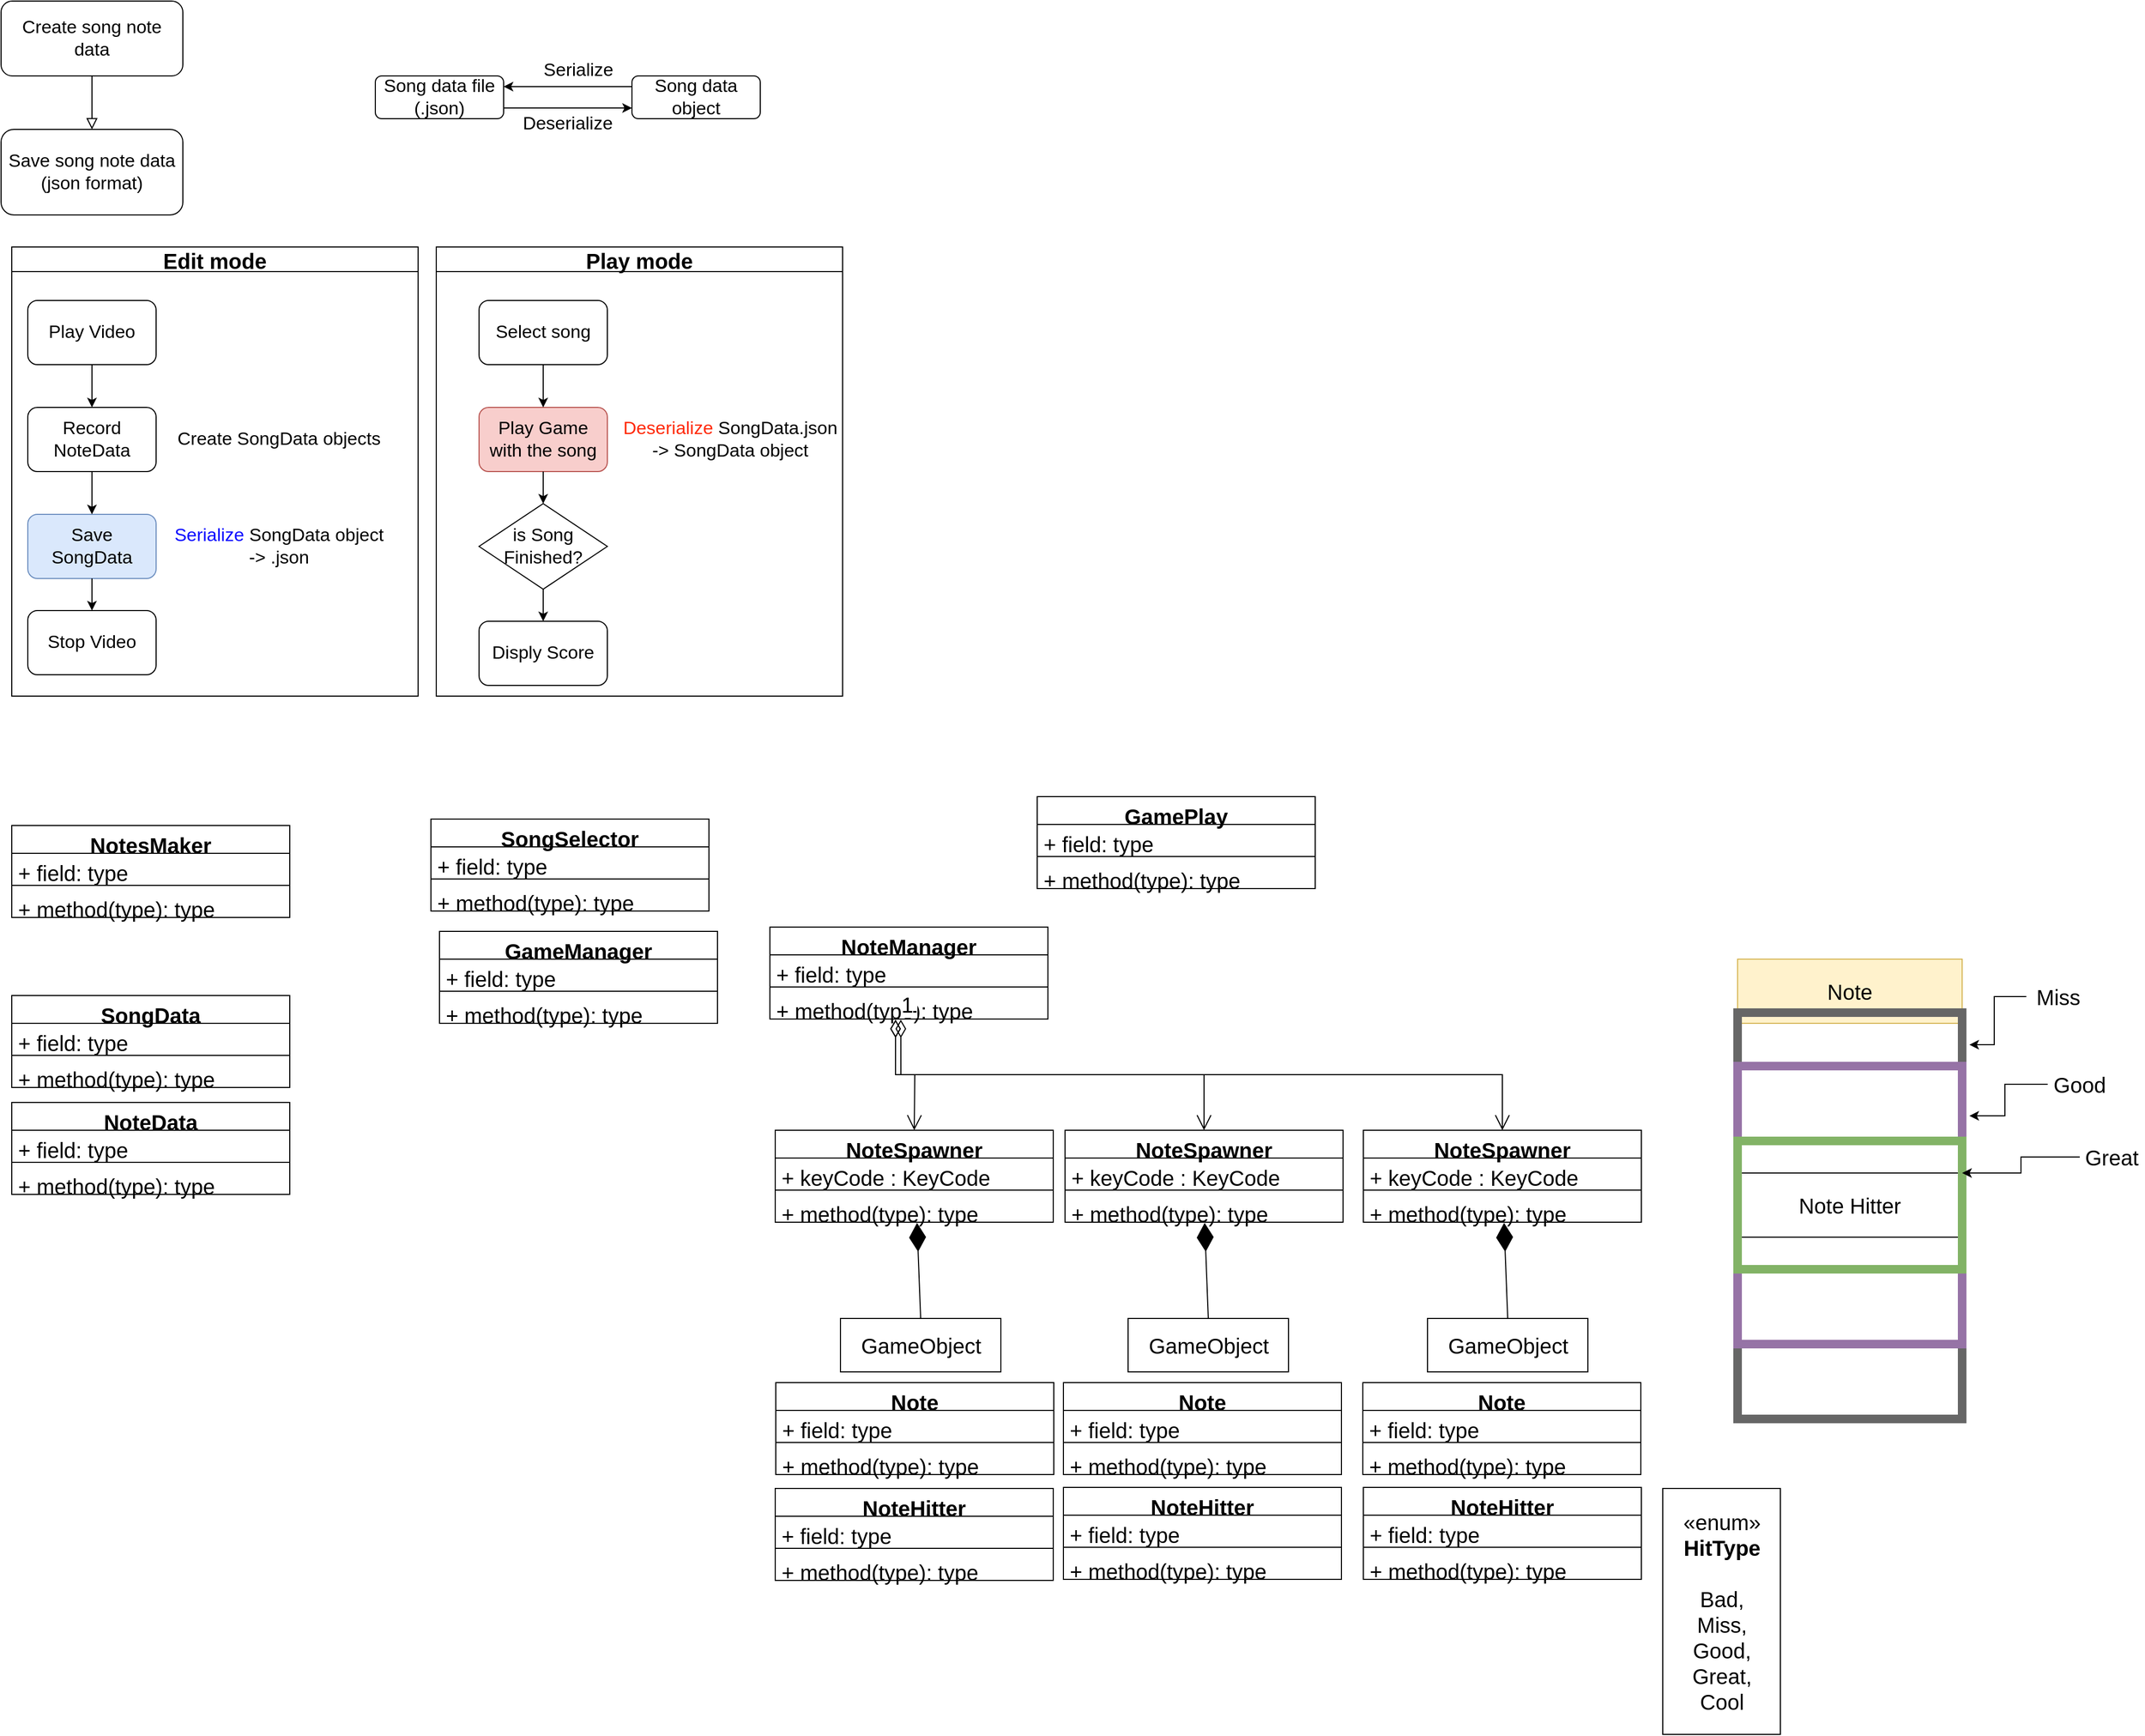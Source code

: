 <mxfile version="16.6.6" type="device"><diagram id="C5RBs43oDa-KdzZeNtuy" name="Page-1"><mxGraphModel dx="2044" dy="936" grid="0" gridSize="10" guides="1" tooltips="1" connect="1" arrows="1" fold="1" page="1" pageScale="1" pageWidth="827" pageHeight="1169" math="0" shadow="0"><root><mxCell id="WIyWlLk6GJQsqaUBKTNV-0"/><mxCell id="WIyWlLk6GJQsqaUBKTNV-1" parent="WIyWlLk6GJQsqaUBKTNV-0"/><mxCell id="WIyWlLk6GJQsqaUBKTNV-2" value="" style="rounded=0;html=1;jettySize=auto;orthogonalLoop=1;fontSize=17;endArrow=block;endFill=0;endSize=8;strokeWidth=1;shadow=0;labelBackgroundColor=none;edgeStyle=orthogonalEdgeStyle;" parent="WIyWlLk6GJQsqaUBKTNV-1" source="WIyWlLk6GJQsqaUBKTNV-3" target="XK4XOwMkCkmsvFbInAtw-0" edge="1"><mxGeometry relative="1" as="geometry"><mxPoint x="220" y="170" as="targetPoint"/></mxGeometry></mxCell><mxCell id="WIyWlLk6GJQsqaUBKTNV-3" value="Create song note data" style="rounded=1;whiteSpace=wrap;html=1;fontSize=17;glass=0;strokeWidth=1;shadow=0;" parent="WIyWlLk6GJQsqaUBKTNV-1" vertex="1"><mxGeometry x="30" y="10" width="170" height="70" as="geometry"/></mxCell><mxCell id="XK4XOwMkCkmsvFbInAtw-0" value="Save song note data&lt;br style=&quot;font-size: 17px;&quot;&gt;(json format)" style="rounded=1;whiteSpace=wrap;html=1;fontSize=17;glass=0;strokeWidth=1;shadow=0;" parent="WIyWlLk6GJQsqaUBKTNV-1" vertex="1"><mxGeometry x="30" y="130" width="170" height="80" as="geometry"/></mxCell><mxCell id="XK4XOwMkCkmsvFbInAtw-3" value="Song data file (.json)" style="rounded=1;whiteSpace=wrap;html=1;fontSize=17;glass=0;strokeWidth=1;shadow=0;" parent="WIyWlLk6GJQsqaUBKTNV-1" vertex="1"><mxGeometry x="380" y="80" width="120" height="40" as="geometry"/></mxCell><mxCell id="XK4XOwMkCkmsvFbInAtw-4" value="Song data object" style="rounded=1;whiteSpace=wrap;html=1;fontSize=17;glass=0;strokeWidth=1;shadow=0;" parent="WIyWlLk6GJQsqaUBKTNV-1" vertex="1"><mxGeometry x="620" y="80" width="120" height="40" as="geometry"/></mxCell><mxCell id="XK4XOwMkCkmsvFbInAtw-6" value="" style="endArrow=classic;html=1;rounded=0;entryX=1;entryY=0.25;entryDx=0;entryDy=0;exitX=0;exitY=0.25;exitDx=0;exitDy=0;fontSize=17;" parent="WIyWlLk6GJQsqaUBKTNV-1" source="XK4XOwMkCkmsvFbInAtw-4" target="XK4XOwMkCkmsvFbInAtw-3" edge="1"><mxGeometry width="50" height="50" relative="1" as="geometry"><mxPoint x="370" y="270" as="sourcePoint"/><mxPoint x="420" y="220" as="targetPoint"/></mxGeometry></mxCell><mxCell id="XK4XOwMkCkmsvFbInAtw-7" value="Serialize" style="text;html=1;strokeColor=none;fillColor=none;align=center;verticalAlign=middle;whiteSpace=wrap;rounded=0;fontSize=17;" parent="WIyWlLk6GJQsqaUBKTNV-1" vertex="1"><mxGeometry x="540" y="60" width="60" height="30" as="geometry"/></mxCell><mxCell id="XK4XOwMkCkmsvFbInAtw-8" value="" style="endArrow=classic;html=1;rounded=0;entryX=0;entryY=0.75;entryDx=0;entryDy=0;exitX=1;exitY=0.75;exitDx=0;exitDy=0;fontSize=17;" parent="WIyWlLk6GJQsqaUBKTNV-1" source="XK4XOwMkCkmsvFbInAtw-3" target="XK4XOwMkCkmsvFbInAtw-4" edge="1"><mxGeometry width="50" height="50" relative="1" as="geometry"><mxPoint x="630" y="100" as="sourcePoint"/><mxPoint x="510" y="100" as="targetPoint"/></mxGeometry></mxCell><mxCell id="XK4XOwMkCkmsvFbInAtw-9" value="Deserialize" style="text;html=1;strokeColor=none;fillColor=none;align=center;verticalAlign=middle;whiteSpace=wrap;rounded=0;fontSize=17;" parent="WIyWlLk6GJQsqaUBKTNV-1" vertex="1"><mxGeometry x="530" y="110" width="60" height="30" as="geometry"/></mxCell><mxCell id="XK4XOwMkCkmsvFbInAtw-10" value="Select song" style="rounded=1;whiteSpace=wrap;html=1;fontSize=17;" parent="WIyWlLk6GJQsqaUBKTNV-1" vertex="1"><mxGeometry x="477" y="290" width="120" height="60" as="geometry"/></mxCell><mxCell id="XK4XOwMkCkmsvFbInAtw-11" value="Play Game with the song" style="rounded=1;whiteSpace=wrap;html=1;fontSize=17;fillColor=#f8cecc;strokeColor=#b85450;" parent="WIyWlLk6GJQsqaUBKTNV-1" vertex="1"><mxGeometry x="477" y="390" width="120" height="60" as="geometry"/></mxCell><mxCell id="XK4XOwMkCkmsvFbInAtw-12" value="Disply Score" style="rounded=1;whiteSpace=wrap;html=1;fontSize=17;" parent="WIyWlLk6GJQsqaUBKTNV-1" vertex="1"><mxGeometry x="477" y="590" width="120" height="60" as="geometry"/></mxCell><mxCell id="XK4XOwMkCkmsvFbInAtw-13" value="is Song Finished?" style="rhombus;whiteSpace=wrap;html=1;fontSize=17;" parent="WIyWlLk6GJQsqaUBKTNV-1" vertex="1"><mxGeometry x="477" y="480" width="120" height="80" as="geometry"/></mxCell><mxCell id="XK4XOwMkCkmsvFbInAtw-14" value="" style="endArrow=classic;html=1;rounded=0;fontSize=17;exitX=0.5;exitY=1;exitDx=0;exitDy=0;" parent="WIyWlLk6GJQsqaUBKTNV-1" source="XK4XOwMkCkmsvFbInAtw-10" target="XK4XOwMkCkmsvFbInAtw-11" edge="1"><mxGeometry width="50" height="50" relative="1" as="geometry"><mxPoint x="797" y="450" as="sourcePoint"/><mxPoint x="847" y="400" as="targetPoint"/></mxGeometry></mxCell><mxCell id="XK4XOwMkCkmsvFbInAtw-15" value="" style="endArrow=classic;html=1;rounded=0;fontSize=17;exitX=0.5;exitY=1;exitDx=0;exitDy=0;entryX=0.5;entryY=0;entryDx=0;entryDy=0;" parent="WIyWlLk6GJQsqaUBKTNV-1" source="XK4XOwMkCkmsvFbInAtw-11" target="XK4XOwMkCkmsvFbInAtw-13" edge="1"><mxGeometry width="50" height="50" relative="1" as="geometry"><mxPoint x="647" y="400" as="sourcePoint"/><mxPoint x="647" y="440" as="targetPoint"/></mxGeometry></mxCell><mxCell id="XK4XOwMkCkmsvFbInAtw-18" value="" style="endArrow=classic;html=1;rounded=0;fontSize=17;exitX=0.5;exitY=1;exitDx=0;exitDy=0;entryX=0.5;entryY=0;entryDx=0;entryDy=0;" parent="WIyWlLk6GJQsqaUBKTNV-1" source="XK4XOwMkCkmsvFbInAtw-13" target="XK4XOwMkCkmsvFbInAtw-12" edge="1"><mxGeometry width="50" height="50" relative="1" as="geometry"><mxPoint x="547" y="460" as="sourcePoint"/><mxPoint x="547" y="490" as="targetPoint"/><Array as="points"/></mxGeometry></mxCell><mxCell id="XK4XOwMkCkmsvFbInAtw-28" value="&lt;font color=&quot;#ff2908&quot;&gt;Deserialize&lt;/font&gt; SongData.json&lt;br&gt;-&amp;gt; SongData object" style="text;html=1;strokeColor=none;fillColor=none;align=center;verticalAlign=middle;whiteSpace=wrap;rounded=0;fontSize=17;" parent="WIyWlLk6GJQsqaUBKTNV-1" vertex="1"><mxGeometry x="597" y="390" width="230" height="60" as="geometry"/></mxCell><mxCell id="XK4XOwMkCkmsvFbInAtw-31" value="Play mode" style="swimlane;fontSize=20;fontColor=#000000;" parent="WIyWlLk6GJQsqaUBKTNV-1" vertex="1"><mxGeometry x="437" y="240" width="380" height="420" as="geometry"/></mxCell><mxCell id="XK4XOwMkCkmsvFbInAtw-32" value="Edit mode" style="swimlane;fontSize=20;fontColor=#000000;" parent="WIyWlLk6GJQsqaUBKTNV-1" vertex="1"><mxGeometry x="40" y="240" width="380" height="420" as="geometry"/></mxCell><mxCell id="XK4XOwMkCkmsvFbInAtw-19" value="Play Video" style="rounded=1;whiteSpace=wrap;html=1;fontSize=17;" parent="XK4XOwMkCkmsvFbInAtw-32" vertex="1"><mxGeometry x="15" y="50" width="120" height="60" as="geometry"/></mxCell><mxCell id="XK4XOwMkCkmsvFbInAtw-20" value="Record&lt;br&gt;NoteData" style="rounded=1;whiteSpace=wrap;html=1;fontSize=17;" parent="XK4XOwMkCkmsvFbInAtw-32" vertex="1"><mxGeometry x="15" y="150" width="120" height="60" as="geometry"/></mxCell><mxCell id="XK4XOwMkCkmsvFbInAtw-21" value="Save&lt;br&gt;SongData" style="rounded=1;whiteSpace=wrap;html=1;fontSize=17;fillColor=#dae8fc;strokeColor=#6c8ebf;" parent="XK4XOwMkCkmsvFbInAtw-32" vertex="1"><mxGeometry x="15" y="250" width="120" height="60" as="geometry"/></mxCell><mxCell id="XK4XOwMkCkmsvFbInAtw-22" value="" style="endArrow=classic;html=1;rounded=0;fontSize=17;exitX=0.5;exitY=1;exitDx=0;exitDy=0;" parent="XK4XOwMkCkmsvFbInAtw-32" source="XK4XOwMkCkmsvFbInAtw-19" target="XK4XOwMkCkmsvFbInAtw-20" edge="1"><mxGeometry width="50" height="50" relative="1" as="geometry"><mxPoint x="-195" y="120" as="sourcePoint"/><mxPoint x="-195" y="160" as="targetPoint"/></mxGeometry></mxCell><mxCell id="XK4XOwMkCkmsvFbInAtw-23" value="" style="endArrow=classic;html=1;rounded=0;fontSize=17;exitX=0.5;exitY=1;exitDx=0;exitDy=0;" parent="XK4XOwMkCkmsvFbInAtw-32" source="XK4XOwMkCkmsvFbInAtw-20" target="XK4XOwMkCkmsvFbInAtw-21" edge="1"><mxGeometry width="50" height="50" relative="1" as="geometry"><mxPoint x="85" y="120" as="sourcePoint"/><mxPoint x="85" y="160" as="targetPoint"/></mxGeometry></mxCell><mxCell id="XK4XOwMkCkmsvFbInAtw-24" value="Create SongData objects" style="text;html=1;strokeColor=none;fillColor=none;align=center;verticalAlign=middle;whiteSpace=wrap;rounded=0;fontSize=17;" parent="XK4XOwMkCkmsvFbInAtw-32" vertex="1"><mxGeometry x="135" y="150" width="230" height="60" as="geometry"/></mxCell><mxCell id="XK4XOwMkCkmsvFbInAtw-25" value="&lt;font color=&quot;#0a0aff&quot;&gt;Serialize&lt;/font&gt; SongData object&lt;br&gt;-&amp;gt; .json" style="text;html=1;strokeColor=none;fillColor=none;align=center;verticalAlign=middle;whiteSpace=wrap;rounded=0;fontSize=17;" parent="XK4XOwMkCkmsvFbInAtw-32" vertex="1"><mxGeometry x="135" y="250" width="230" height="60" as="geometry"/></mxCell><mxCell id="XK4XOwMkCkmsvFbInAtw-26" value="Stop Video" style="rounded=1;whiteSpace=wrap;html=1;fontSize=17;" parent="XK4XOwMkCkmsvFbInAtw-32" vertex="1"><mxGeometry x="15" y="340" width="120" height="60" as="geometry"/></mxCell><mxCell id="XK4XOwMkCkmsvFbInAtw-27" value="" style="endArrow=classic;html=1;rounded=0;fontSize=17;exitX=0.5;exitY=1;exitDx=0;exitDy=0;" parent="XK4XOwMkCkmsvFbInAtw-32" source="XK4XOwMkCkmsvFbInAtw-21" target="XK4XOwMkCkmsvFbInAtw-26" edge="1"><mxGeometry width="50" height="50" relative="1" as="geometry"><mxPoint x="85" y="220" as="sourcePoint"/><mxPoint x="85" y="260" as="targetPoint"/></mxGeometry></mxCell><mxCell id="XK4XOwMkCkmsvFbInAtw-33" value="NotesMaker" style="swimlane;fontStyle=1;align=center;verticalAlign=top;childLayout=stackLayout;horizontal=1;startSize=26;horizontalStack=0;resizeParent=1;resizeParentMax=0;resizeLast=0;collapsible=1;marginBottom=0;fontSize=20;fontColor=#000000;" parent="WIyWlLk6GJQsqaUBKTNV-1" vertex="1"><mxGeometry x="40" y="781" width="260" height="86" as="geometry"/></mxCell><mxCell id="XK4XOwMkCkmsvFbInAtw-34" value="+ field: type" style="text;strokeColor=none;fillColor=none;align=left;verticalAlign=top;spacingLeft=4;spacingRight=4;overflow=hidden;rotatable=0;points=[[0,0.5],[1,0.5]];portConstraint=eastwest;fontSize=20;fontColor=#000000;" parent="XK4XOwMkCkmsvFbInAtw-33" vertex="1"><mxGeometry y="26" width="260" height="26" as="geometry"/></mxCell><mxCell id="XK4XOwMkCkmsvFbInAtw-35" value="" style="line;strokeWidth=1;fillColor=none;align=left;verticalAlign=middle;spacingTop=-1;spacingLeft=3;spacingRight=3;rotatable=0;labelPosition=right;points=[];portConstraint=eastwest;fontSize=20;fontColor=#000000;" parent="XK4XOwMkCkmsvFbInAtw-33" vertex="1"><mxGeometry y="52" width="260" height="8" as="geometry"/></mxCell><mxCell id="XK4XOwMkCkmsvFbInAtw-36" value="+ method(type): type" style="text;strokeColor=none;fillColor=none;align=left;verticalAlign=top;spacingLeft=4;spacingRight=4;overflow=hidden;rotatable=0;points=[[0,0.5],[1,0.5]];portConstraint=eastwest;fontSize=20;fontColor=#000000;" parent="XK4XOwMkCkmsvFbInAtw-33" vertex="1"><mxGeometry y="60" width="260" height="26" as="geometry"/></mxCell><mxCell id="XK4XOwMkCkmsvFbInAtw-37" value="SongData" style="swimlane;fontStyle=1;align=center;verticalAlign=top;childLayout=stackLayout;horizontal=1;startSize=26;horizontalStack=0;resizeParent=1;resizeParentMax=0;resizeLast=0;collapsible=1;marginBottom=0;fontSize=20;fontColor=#000000;" parent="WIyWlLk6GJQsqaUBKTNV-1" vertex="1"><mxGeometry x="40" y="940" width="260" height="86" as="geometry"/></mxCell><mxCell id="XK4XOwMkCkmsvFbInAtw-38" value="+ field: type" style="text;strokeColor=none;fillColor=none;align=left;verticalAlign=top;spacingLeft=4;spacingRight=4;overflow=hidden;rotatable=0;points=[[0,0.5],[1,0.5]];portConstraint=eastwest;fontSize=20;fontColor=#000000;" parent="XK4XOwMkCkmsvFbInAtw-37" vertex="1"><mxGeometry y="26" width="260" height="26" as="geometry"/></mxCell><mxCell id="XK4XOwMkCkmsvFbInAtw-39" value="" style="line;strokeWidth=1;fillColor=none;align=left;verticalAlign=middle;spacingTop=-1;spacingLeft=3;spacingRight=3;rotatable=0;labelPosition=right;points=[];portConstraint=eastwest;fontSize=20;fontColor=#000000;" parent="XK4XOwMkCkmsvFbInAtw-37" vertex="1"><mxGeometry y="52" width="260" height="8" as="geometry"/></mxCell><mxCell id="XK4XOwMkCkmsvFbInAtw-40" value="+ method(type): type" style="text;strokeColor=none;fillColor=none;align=left;verticalAlign=top;spacingLeft=4;spacingRight=4;overflow=hidden;rotatable=0;points=[[0,0.5],[1,0.5]];portConstraint=eastwest;fontSize=20;fontColor=#000000;" parent="XK4XOwMkCkmsvFbInAtw-37" vertex="1"><mxGeometry y="60" width="260" height="26" as="geometry"/></mxCell><mxCell id="XK4XOwMkCkmsvFbInAtw-41" value="NoteData" style="swimlane;fontStyle=1;align=center;verticalAlign=top;childLayout=stackLayout;horizontal=1;startSize=26;horizontalStack=0;resizeParent=1;resizeParentMax=0;resizeLast=0;collapsible=1;marginBottom=0;fontSize=20;fontColor=#000000;" parent="WIyWlLk6GJQsqaUBKTNV-1" vertex="1"><mxGeometry x="40" y="1040" width="260" height="86" as="geometry"/></mxCell><mxCell id="XK4XOwMkCkmsvFbInAtw-42" value="+ field: type" style="text;strokeColor=none;fillColor=none;align=left;verticalAlign=top;spacingLeft=4;spacingRight=4;overflow=hidden;rotatable=0;points=[[0,0.5],[1,0.5]];portConstraint=eastwest;fontSize=20;fontColor=#000000;" parent="XK4XOwMkCkmsvFbInAtw-41" vertex="1"><mxGeometry y="26" width="260" height="26" as="geometry"/></mxCell><mxCell id="XK4XOwMkCkmsvFbInAtw-43" value="" style="line;strokeWidth=1;fillColor=none;align=left;verticalAlign=middle;spacingTop=-1;spacingLeft=3;spacingRight=3;rotatable=0;labelPosition=right;points=[];portConstraint=eastwest;fontSize=20;fontColor=#000000;" parent="XK4XOwMkCkmsvFbInAtw-41" vertex="1"><mxGeometry y="52" width="260" height="8" as="geometry"/></mxCell><mxCell id="XK4XOwMkCkmsvFbInAtw-44" value="+ method(type): type" style="text;strokeColor=none;fillColor=none;align=left;verticalAlign=top;spacingLeft=4;spacingRight=4;overflow=hidden;rotatable=0;points=[[0,0.5],[1,0.5]];portConstraint=eastwest;fontSize=20;fontColor=#000000;" parent="XK4XOwMkCkmsvFbInAtw-41" vertex="1"><mxGeometry y="60" width="260" height="26" as="geometry"/></mxCell><mxCell id="XK4XOwMkCkmsvFbInAtw-45" value="SongSelector" style="swimlane;fontStyle=1;align=center;verticalAlign=top;childLayout=stackLayout;horizontal=1;startSize=26;horizontalStack=0;resizeParent=1;resizeParentMax=0;resizeLast=0;collapsible=1;marginBottom=0;fontSize=20;fontColor=#000000;" parent="WIyWlLk6GJQsqaUBKTNV-1" vertex="1"><mxGeometry x="432" y="775" width="260" height="86" as="geometry"/></mxCell><mxCell id="XK4XOwMkCkmsvFbInAtw-46" value="+ field: type" style="text;strokeColor=none;fillColor=none;align=left;verticalAlign=top;spacingLeft=4;spacingRight=4;overflow=hidden;rotatable=0;points=[[0,0.5],[1,0.5]];portConstraint=eastwest;fontSize=20;fontColor=#000000;" parent="XK4XOwMkCkmsvFbInAtw-45" vertex="1"><mxGeometry y="26" width="260" height="26" as="geometry"/></mxCell><mxCell id="XK4XOwMkCkmsvFbInAtw-47" value="" style="line;strokeWidth=1;fillColor=none;align=left;verticalAlign=middle;spacingTop=-1;spacingLeft=3;spacingRight=3;rotatable=0;labelPosition=right;points=[];portConstraint=eastwest;fontSize=20;fontColor=#000000;" parent="XK4XOwMkCkmsvFbInAtw-45" vertex="1"><mxGeometry y="52" width="260" height="8" as="geometry"/></mxCell><mxCell id="XK4XOwMkCkmsvFbInAtw-48" value="+ method(type): type" style="text;strokeColor=none;fillColor=none;align=left;verticalAlign=top;spacingLeft=4;spacingRight=4;overflow=hidden;rotatable=0;points=[[0,0.5],[1,0.5]];portConstraint=eastwest;fontSize=20;fontColor=#000000;" parent="XK4XOwMkCkmsvFbInAtw-45" vertex="1"><mxGeometry y="60" width="260" height="26" as="geometry"/></mxCell><mxCell id="XK4XOwMkCkmsvFbInAtw-49" value="GameManager" style="swimlane;fontStyle=1;align=center;verticalAlign=top;childLayout=stackLayout;horizontal=1;startSize=26;horizontalStack=0;resizeParent=1;resizeParentMax=0;resizeLast=0;collapsible=1;marginBottom=0;fontSize=20;fontColor=#000000;" parent="WIyWlLk6GJQsqaUBKTNV-1" vertex="1"><mxGeometry x="440" y="880" width="260" height="86" as="geometry"/></mxCell><mxCell id="XK4XOwMkCkmsvFbInAtw-50" value="+ field: type" style="text;strokeColor=none;fillColor=none;align=left;verticalAlign=top;spacingLeft=4;spacingRight=4;overflow=hidden;rotatable=0;points=[[0,0.5],[1,0.5]];portConstraint=eastwest;fontSize=20;fontColor=#000000;" parent="XK4XOwMkCkmsvFbInAtw-49" vertex="1"><mxGeometry y="26" width="260" height="26" as="geometry"/></mxCell><mxCell id="XK4XOwMkCkmsvFbInAtw-51" value="" style="line;strokeWidth=1;fillColor=none;align=left;verticalAlign=middle;spacingTop=-1;spacingLeft=3;spacingRight=3;rotatable=0;labelPosition=right;points=[];portConstraint=eastwest;fontSize=20;fontColor=#000000;" parent="XK4XOwMkCkmsvFbInAtw-49" vertex="1"><mxGeometry y="52" width="260" height="8" as="geometry"/></mxCell><mxCell id="XK4XOwMkCkmsvFbInAtw-52" value="+ method(type): type" style="text;strokeColor=none;fillColor=none;align=left;verticalAlign=top;spacingLeft=4;spacingRight=4;overflow=hidden;rotatable=0;points=[[0,0.5],[1,0.5]];portConstraint=eastwest;fontSize=20;fontColor=#000000;" parent="XK4XOwMkCkmsvFbInAtw-49" vertex="1"><mxGeometry y="60" width="260" height="26" as="geometry"/></mxCell><mxCell id="XK4XOwMkCkmsvFbInAtw-53" value="Note" style="swimlane;fontStyle=1;align=center;verticalAlign=top;childLayout=stackLayout;horizontal=1;startSize=26;horizontalStack=0;resizeParent=1;resizeParentMax=0;resizeLast=0;collapsible=1;marginBottom=0;fontSize=20;fontColor=#000000;" parent="WIyWlLk6GJQsqaUBKTNV-1" vertex="1"><mxGeometry x="754.5" y="1302" width="260" height="86" as="geometry"/></mxCell><mxCell id="XK4XOwMkCkmsvFbInAtw-54" value="+ field: type" style="text;strokeColor=none;fillColor=none;align=left;verticalAlign=top;spacingLeft=4;spacingRight=4;overflow=hidden;rotatable=0;points=[[0,0.5],[1,0.5]];portConstraint=eastwest;fontSize=20;fontColor=#000000;" parent="XK4XOwMkCkmsvFbInAtw-53" vertex="1"><mxGeometry y="26" width="260" height="26" as="geometry"/></mxCell><mxCell id="XK4XOwMkCkmsvFbInAtw-55" value="" style="line;strokeWidth=1;fillColor=none;align=left;verticalAlign=middle;spacingTop=-1;spacingLeft=3;spacingRight=3;rotatable=0;labelPosition=right;points=[];portConstraint=eastwest;fontSize=20;fontColor=#000000;" parent="XK4XOwMkCkmsvFbInAtw-53" vertex="1"><mxGeometry y="52" width="260" height="8" as="geometry"/></mxCell><mxCell id="XK4XOwMkCkmsvFbInAtw-56" value="+ method(type): type" style="text;strokeColor=none;fillColor=none;align=left;verticalAlign=top;spacingLeft=4;spacingRight=4;overflow=hidden;rotatable=0;points=[[0,0.5],[1,0.5]];portConstraint=eastwest;fontSize=20;fontColor=#000000;" parent="XK4XOwMkCkmsvFbInAtw-53" vertex="1"><mxGeometry y="60" width="260" height="26" as="geometry"/></mxCell><mxCell id="XK4XOwMkCkmsvFbInAtw-57" value="NoteSpawner" style="swimlane;fontStyle=1;align=center;verticalAlign=top;childLayout=stackLayout;horizontal=1;startSize=26;horizontalStack=0;resizeParent=1;resizeParentMax=0;resizeLast=0;collapsible=1;marginBottom=0;fontSize=20;fontColor=#000000;" parent="WIyWlLk6GJQsqaUBKTNV-1" vertex="1"><mxGeometry x="754" y="1066" width="260" height="86" as="geometry"/></mxCell><mxCell id="XK4XOwMkCkmsvFbInAtw-58" value="+ keyCode : KeyCode" style="text;strokeColor=none;fillColor=none;align=left;verticalAlign=top;spacingLeft=4;spacingRight=4;overflow=hidden;rotatable=0;points=[[0,0.5],[1,0.5]];portConstraint=eastwest;fontSize=20;fontColor=#000000;" parent="XK4XOwMkCkmsvFbInAtw-57" vertex="1"><mxGeometry y="26" width="260" height="26" as="geometry"/></mxCell><mxCell id="XK4XOwMkCkmsvFbInAtw-59" value="" style="line;strokeWidth=1;fillColor=none;align=left;verticalAlign=middle;spacingTop=-1;spacingLeft=3;spacingRight=3;rotatable=0;labelPosition=right;points=[];portConstraint=eastwest;fontSize=20;fontColor=#000000;" parent="XK4XOwMkCkmsvFbInAtw-57" vertex="1"><mxGeometry y="52" width="260" height="8" as="geometry"/></mxCell><mxCell id="XK4XOwMkCkmsvFbInAtw-60" value="+ method(type): type" style="text;strokeColor=none;fillColor=none;align=left;verticalAlign=top;spacingLeft=4;spacingRight=4;overflow=hidden;rotatable=0;points=[[0,0.5],[1,0.5]];portConstraint=eastwest;fontSize=20;fontColor=#000000;" parent="XK4XOwMkCkmsvFbInAtw-57" vertex="1"><mxGeometry y="60" width="260" height="26" as="geometry"/></mxCell><mxCell id="XK4XOwMkCkmsvFbInAtw-61" value="NoteManager" style="swimlane;fontStyle=1;align=center;verticalAlign=top;childLayout=stackLayout;horizontal=1;startSize=26;horizontalStack=0;resizeParent=1;resizeParentMax=0;resizeLast=0;collapsible=1;marginBottom=0;fontSize=20;fontColor=#000000;" parent="WIyWlLk6GJQsqaUBKTNV-1" vertex="1"><mxGeometry x="749" y="876" width="260" height="86" as="geometry"/></mxCell><mxCell id="XK4XOwMkCkmsvFbInAtw-62" value="+ field: type" style="text;strokeColor=none;fillColor=none;align=left;verticalAlign=top;spacingLeft=4;spacingRight=4;overflow=hidden;rotatable=0;points=[[0,0.5],[1,0.5]];portConstraint=eastwest;fontSize=20;fontColor=#000000;" parent="XK4XOwMkCkmsvFbInAtw-61" vertex="1"><mxGeometry y="26" width="260" height="26" as="geometry"/></mxCell><mxCell id="XK4XOwMkCkmsvFbInAtw-63" value="" style="line;strokeWidth=1;fillColor=none;align=left;verticalAlign=middle;spacingTop=-1;spacingLeft=3;spacingRight=3;rotatable=0;labelPosition=right;points=[];portConstraint=eastwest;fontSize=20;fontColor=#000000;" parent="XK4XOwMkCkmsvFbInAtw-61" vertex="1"><mxGeometry y="52" width="260" height="8" as="geometry"/></mxCell><mxCell id="XK4XOwMkCkmsvFbInAtw-64" value="+ method(type): type" style="text;strokeColor=none;fillColor=none;align=left;verticalAlign=top;spacingLeft=4;spacingRight=4;overflow=hidden;rotatable=0;points=[[0,0.5],[1,0.5]];portConstraint=eastwest;fontSize=20;fontColor=#000000;" parent="XK4XOwMkCkmsvFbInAtw-61" vertex="1"><mxGeometry y="60" width="260" height="26" as="geometry"/></mxCell><mxCell id="XK4XOwMkCkmsvFbInAtw-65" value="GameObject" style="html=1;fontSize=20;fontColor=#000000;" parent="WIyWlLk6GJQsqaUBKTNV-1" vertex="1"><mxGeometry x="815" y="1242" width="150" height="50" as="geometry"/></mxCell><mxCell id="XK4XOwMkCkmsvFbInAtw-74" value="NoteSpawner" style="swimlane;fontStyle=1;align=center;verticalAlign=top;childLayout=stackLayout;horizontal=1;startSize=26;horizontalStack=0;resizeParent=1;resizeParentMax=0;resizeLast=0;collapsible=1;marginBottom=0;fontSize=20;fontColor=#000000;" parent="WIyWlLk6GJQsqaUBKTNV-1" vertex="1"><mxGeometry x="1025" y="1066" width="260" height="86" as="geometry"/></mxCell><mxCell id="XK4XOwMkCkmsvFbInAtw-75" value="+ keyCode : KeyCode" style="text;strokeColor=none;fillColor=none;align=left;verticalAlign=top;spacingLeft=4;spacingRight=4;overflow=hidden;rotatable=0;points=[[0,0.5],[1,0.5]];portConstraint=eastwest;fontSize=20;fontColor=#000000;" parent="XK4XOwMkCkmsvFbInAtw-74" vertex="1"><mxGeometry y="26" width="260" height="26" as="geometry"/></mxCell><mxCell id="XK4XOwMkCkmsvFbInAtw-76" value="" style="line;strokeWidth=1;fillColor=none;align=left;verticalAlign=middle;spacingTop=-1;spacingLeft=3;spacingRight=3;rotatable=0;labelPosition=right;points=[];portConstraint=eastwest;fontSize=20;fontColor=#000000;" parent="XK4XOwMkCkmsvFbInAtw-74" vertex="1"><mxGeometry y="52" width="260" height="8" as="geometry"/></mxCell><mxCell id="XK4XOwMkCkmsvFbInAtw-77" value="+ method(type): type" style="text;strokeColor=none;fillColor=none;align=left;verticalAlign=top;spacingLeft=4;spacingRight=4;overflow=hidden;rotatable=0;points=[[0,0.5],[1,0.5]];portConstraint=eastwest;fontSize=20;fontColor=#000000;" parent="XK4XOwMkCkmsvFbInAtw-74" vertex="1"><mxGeometry y="60" width="260" height="26" as="geometry"/></mxCell><mxCell id="XK4XOwMkCkmsvFbInAtw-78" value="NoteSpawner" style="swimlane;fontStyle=1;align=center;verticalAlign=top;childLayout=stackLayout;horizontal=1;startSize=26;horizontalStack=0;resizeParent=1;resizeParentMax=0;resizeLast=0;collapsible=1;marginBottom=0;fontSize=20;fontColor=#000000;" parent="WIyWlLk6GJQsqaUBKTNV-1" vertex="1"><mxGeometry x="1304" y="1066" width="260" height="86" as="geometry"/></mxCell><mxCell id="XK4XOwMkCkmsvFbInAtw-79" value="+ keyCode : KeyCode" style="text;strokeColor=none;fillColor=none;align=left;verticalAlign=top;spacingLeft=4;spacingRight=4;overflow=hidden;rotatable=0;points=[[0,0.5],[1,0.5]];portConstraint=eastwest;fontSize=20;fontColor=#000000;" parent="XK4XOwMkCkmsvFbInAtw-78" vertex="1"><mxGeometry y="26" width="260" height="26" as="geometry"/></mxCell><mxCell id="XK4XOwMkCkmsvFbInAtw-80" value="" style="line;strokeWidth=1;fillColor=none;align=left;verticalAlign=middle;spacingTop=-1;spacingLeft=3;spacingRight=3;rotatable=0;labelPosition=right;points=[];portConstraint=eastwest;fontSize=20;fontColor=#000000;" parent="XK4XOwMkCkmsvFbInAtw-78" vertex="1"><mxGeometry y="52" width="260" height="8" as="geometry"/></mxCell><mxCell id="XK4XOwMkCkmsvFbInAtw-81" value="+ method(type): type" style="text;strokeColor=none;fillColor=none;align=left;verticalAlign=top;spacingLeft=4;spacingRight=4;overflow=hidden;rotatable=0;points=[[0,0.5],[1,0.5]];portConstraint=eastwest;fontSize=20;fontColor=#000000;" parent="XK4XOwMkCkmsvFbInAtw-78" vertex="1"><mxGeometry y="60" width="260" height="26" as="geometry"/></mxCell><mxCell id="XK4XOwMkCkmsvFbInAtw-82" value="1" style="endArrow=open;html=1;endSize=12;startArrow=diamondThin;startSize=14;startFill=0;edgeStyle=orthogonalEdgeStyle;align=left;verticalAlign=bottom;rounded=0;fontSize=20;fontColor=#000000;exitX=0.471;exitY=1.026;exitDx=0;exitDy=0;exitPerimeter=0;" parent="WIyWlLk6GJQsqaUBKTNV-1" source="XK4XOwMkCkmsvFbInAtw-64" edge="1"><mxGeometry x="-1" y="3" relative="1" as="geometry"><mxPoint x="994" y="1186" as="sourcePoint"/><mxPoint x="884" y="1066" as="targetPoint"/></mxGeometry></mxCell><mxCell id="XK4XOwMkCkmsvFbInAtw-83" value="1" style="endArrow=open;html=1;endSize=12;startArrow=diamondThin;startSize=14;startFill=0;edgeStyle=orthogonalEdgeStyle;align=left;verticalAlign=bottom;rounded=0;fontSize=20;fontColor=#000000;exitX=0.452;exitY=1.026;exitDx=0;exitDy=0;exitPerimeter=0;entryX=0.5;entryY=0;entryDx=0;entryDy=0;" parent="WIyWlLk6GJQsqaUBKTNV-1" source="XK4XOwMkCkmsvFbInAtw-64" target="XK4XOwMkCkmsvFbInAtw-74" edge="1"><mxGeometry x="-1" y="3" relative="1" as="geometry"><mxPoint x="881.46" y="972.676" as="sourcePoint"/><mxPoint x="894" y="1076" as="targetPoint"/></mxGeometry></mxCell><mxCell id="XK4XOwMkCkmsvFbInAtw-84" value="1" style="endArrow=open;html=1;endSize=12;startArrow=diamondThin;startSize=14;startFill=0;edgeStyle=orthogonalEdgeStyle;align=left;verticalAlign=bottom;rounded=0;fontSize=20;fontColor=#000000;exitX=0.452;exitY=1.026;exitDx=0;exitDy=0;exitPerimeter=0;entryX=0.5;entryY=0;entryDx=0;entryDy=0;" parent="WIyWlLk6GJQsqaUBKTNV-1" source="XK4XOwMkCkmsvFbInAtw-64" target="XK4XOwMkCkmsvFbInAtw-78" edge="1"><mxGeometry x="-1" y="3" relative="1" as="geometry"><mxPoint x="876.52" y="972.676" as="sourcePoint"/><mxPoint x="1165" y="1076" as="targetPoint"/></mxGeometry></mxCell><mxCell id="XK4XOwMkCkmsvFbInAtw-85" value="" style="endArrow=diamondThin;endFill=1;endSize=24;html=1;rounded=0;fontSize=20;fontColor=#000000;exitX=0.5;exitY=0;exitDx=0;exitDy=0;entryX=0.51;entryY=1.026;entryDx=0;entryDy=0;entryPerimeter=0;" parent="WIyWlLk6GJQsqaUBKTNV-1" source="XK4XOwMkCkmsvFbInAtw-65" target="XK4XOwMkCkmsvFbInAtw-60" edge="1"><mxGeometry width="160" relative="1" as="geometry"><mxPoint x="954" y="1166" as="sourcePoint"/><mxPoint x="1114" y="1166" as="targetPoint"/></mxGeometry></mxCell><mxCell id="XK4XOwMkCkmsvFbInAtw-86" value="NoteHitter" style="swimlane;fontStyle=1;align=center;verticalAlign=top;childLayout=stackLayout;horizontal=1;startSize=26;horizontalStack=0;resizeParent=1;resizeParentMax=0;resizeLast=0;collapsible=1;marginBottom=0;fontSize=20;fontColor=#000000;" parent="WIyWlLk6GJQsqaUBKTNV-1" vertex="1"><mxGeometry x="754" y="1401" width="260" height="86" as="geometry"/></mxCell><mxCell id="XK4XOwMkCkmsvFbInAtw-87" value="+ field: type" style="text;strokeColor=none;fillColor=none;align=left;verticalAlign=top;spacingLeft=4;spacingRight=4;overflow=hidden;rotatable=0;points=[[0,0.5],[1,0.5]];portConstraint=eastwest;fontSize=20;fontColor=#000000;" parent="XK4XOwMkCkmsvFbInAtw-86" vertex="1"><mxGeometry y="26" width="260" height="26" as="geometry"/></mxCell><mxCell id="XK4XOwMkCkmsvFbInAtw-88" value="" style="line;strokeWidth=1;fillColor=none;align=left;verticalAlign=middle;spacingTop=-1;spacingLeft=3;spacingRight=3;rotatable=0;labelPosition=right;points=[];portConstraint=eastwest;fontSize=20;fontColor=#000000;" parent="XK4XOwMkCkmsvFbInAtw-86" vertex="1"><mxGeometry y="52" width="260" height="8" as="geometry"/></mxCell><mxCell id="XK4XOwMkCkmsvFbInAtw-89" value="+ method(type): type" style="text;strokeColor=none;fillColor=none;align=left;verticalAlign=top;spacingLeft=4;spacingRight=4;overflow=hidden;rotatable=0;points=[[0,0.5],[1,0.5]];portConstraint=eastwest;fontSize=20;fontColor=#000000;" parent="XK4XOwMkCkmsvFbInAtw-86" vertex="1"><mxGeometry y="60" width="260" height="26" as="geometry"/></mxCell><mxCell id="XK4XOwMkCkmsvFbInAtw-94" value="" style="endArrow=diamondThin;endFill=1;endSize=24;html=1;rounded=0;fontSize=20;fontColor=#000000;exitX=0.5;exitY=0;exitDx=0;exitDy=0;entryX=0.51;entryY=1.026;entryDx=0;entryDy=0;entryPerimeter=0;" parent="WIyWlLk6GJQsqaUBKTNV-1" source="XK4XOwMkCkmsvFbInAtw-95" edge="1"><mxGeometry width="160" relative="1" as="geometry"><mxPoint x="1223" y="1166" as="sourcePoint"/><mxPoint x="1155.6" y="1152.676" as="targetPoint"/></mxGeometry></mxCell><mxCell id="XK4XOwMkCkmsvFbInAtw-95" value="GameObject" style="html=1;fontSize=20;fontColor=#000000;" parent="WIyWlLk6GJQsqaUBKTNV-1" vertex="1"><mxGeometry x="1084" y="1242" width="150" height="50" as="geometry"/></mxCell><mxCell id="XK4XOwMkCkmsvFbInAtw-96" value="Note" style="swimlane;fontStyle=1;align=center;verticalAlign=top;childLayout=stackLayout;horizontal=1;startSize=26;horizontalStack=0;resizeParent=1;resizeParentMax=0;resizeLast=0;collapsible=1;marginBottom=0;fontSize=20;fontColor=#000000;" parent="WIyWlLk6GJQsqaUBKTNV-1" vertex="1"><mxGeometry x="1023.5" y="1302" width="260" height="86" as="geometry"/></mxCell><mxCell id="XK4XOwMkCkmsvFbInAtw-97" value="+ field: type" style="text;strokeColor=none;fillColor=none;align=left;verticalAlign=top;spacingLeft=4;spacingRight=4;overflow=hidden;rotatable=0;points=[[0,0.5],[1,0.5]];portConstraint=eastwest;fontSize=20;fontColor=#000000;" parent="XK4XOwMkCkmsvFbInAtw-96" vertex="1"><mxGeometry y="26" width="260" height="26" as="geometry"/></mxCell><mxCell id="XK4XOwMkCkmsvFbInAtw-98" value="" style="line;strokeWidth=1;fillColor=none;align=left;verticalAlign=middle;spacingTop=-1;spacingLeft=3;spacingRight=3;rotatable=0;labelPosition=right;points=[];portConstraint=eastwest;fontSize=20;fontColor=#000000;" parent="XK4XOwMkCkmsvFbInAtw-96" vertex="1"><mxGeometry y="52" width="260" height="8" as="geometry"/></mxCell><mxCell id="XK4XOwMkCkmsvFbInAtw-99" value="+ method(type): type" style="text;strokeColor=none;fillColor=none;align=left;verticalAlign=top;spacingLeft=4;spacingRight=4;overflow=hidden;rotatable=0;points=[[0,0.5],[1,0.5]];portConstraint=eastwest;fontSize=20;fontColor=#000000;" parent="XK4XOwMkCkmsvFbInAtw-96" vertex="1"><mxGeometry y="60" width="260" height="26" as="geometry"/></mxCell><mxCell id="XK4XOwMkCkmsvFbInAtw-100" value="" style="endArrow=diamondThin;endFill=1;endSize=24;html=1;rounded=0;fontSize=20;fontColor=#000000;exitX=0.5;exitY=0;exitDx=0;exitDy=0;entryX=0.51;entryY=1.026;entryDx=0;entryDy=0;entryPerimeter=0;" parent="WIyWlLk6GJQsqaUBKTNV-1" source="XK4XOwMkCkmsvFbInAtw-101" edge="1"><mxGeometry width="160" relative="1" as="geometry"><mxPoint x="1503" y="1166" as="sourcePoint"/><mxPoint x="1435.6" y="1152.676" as="targetPoint"/></mxGeometry></mxCell><mxCell id="XK4XOwMkCkmsvFbInAtw-101" value="GameObject" style="html=1;fontSize=20;fontColor=#000000;" parent="WIyWlLk6GJQsqaUBKTNV-1" vertex="1"><mxGeometry x="1364" y="1242" width="150" height="50" as="geometry"/></mxCell><mxCell id="XK4XOwMkCkmsvFbInAtw-102" value="Note" style="swimlane;fontStyle=1;align=center;verticalAlign=top;childLayout=stackLayout;horizontal=1;startSize=26;horizontalStack=0;resizeParent=1;resizeParentMax=0;resizeLast=0;collapsible=1;marginBottom=0;fontSize=20;fontColor=#000000;" parent="WIyWlLk6GJQsqaUBKTNV-1" vertex="1"><mxGeometry x="1303.5" y="1302" width="260" height="86" as="geometry"/></mxCell><mxCell id="XK4XOwMkCkmsvFbInAtw-103" value="+ field: type" style="text;strokeColor=none;fillColor=none;align=left;verticalAlign=top;spacingLeft=4;spacingRight=4;overflow=hidden;rotatable=0;points=[[0,0.5],[1,0.5]];portConstraint=eastwest;fontSize=20;fontColor=#000000;" parent="XK4XOwMkCkmsvFbInAtw-102" vertex="1"><mxGeometry y="26" width="260" height="26" as="geometry"/></mxCell><mxCell id="XK4XOwMkCkmsvFbInAtw-104" value="" style="line;strokeWidth=1;fillColor=none;align=left;verticalAlign=middle;spacingTop=-1;spacingLeft=3;spacingRight=3;rotatable=0;labelPosition=right;points=[];portConstraint=eastwest;fontSize=20;fontColor=#000000;" parent="XK4XOwMkCkmsvFbInAtw-102" vertex="1"><mxGeometry y="52" width="260" height="8" as="geometry"/></mxCell><mxCell id="XK4XOwMkCkmsvFbInAtw-105" value="+ method(type): type" style="text;strokeColor=none;fillColor=none;align=left;verticalAlign=top;spacingLeft=4;spacingRight=4;overflow=hidden;rotatable=0;points=[[0,0.5],[1,0.5]];portConstraint=eastwest;fontSize=20;fontColor=#000000;" parent="XK4XOwMkCkmsvFbInAtw-102" vertex="1"><mxGeometry y="60" width="260" height="26" as="geometry"/></mxCell><mxCell id="XK4XOwMkCkmsvFbInAtw-106" value="NoteHitter" style="swimlane;fontStyle=1;align=center;verticalAlign=top;childLayout=stackLayout;horizontal=1;startSize=26;horizontalStack=0;resizeParent=1;resizeParentMax=0;resizeLast=0;collapsible=1;marginBottom=0;fontSize=20;fontColor=#000000;" parent="WIyWlLk6GJQsqaUBKTNV-1" vertex="1"><mxGeometry x="1023.5" y="1400" width="260" height="86" as="geometry"/></mxCell><mxCell id="XK4XOwMkCkmsvFbInAtw-107" value="+ field: type" style="text;strokeColor=none;fillColor=none;align=left;verticalAlign=top;spacingLeft=4;spacingRight=4;overflow=hidden;rotatable=0;points=[[0,0.5],[1,0.5]];portConstraint=eastwest;fontSize=20;fontColor=#000000;" parent="XK4XOwMkCkmsvFbInAtw-106" vertex="1"><mxGeometry y="26" width="260" height="26" as="geometry"/></mxCell><mxCell id="XK4XOwMkCkmsvFbInAtw-108" value="" style="line;strokeWidth=1;fillColor=none;align=left;verticalAlign=middle;spacingTop=-1;spacingLeft=3;spacingRight=3;rotatable=0;labelPosition=right;points=[];portConstraint=eastwest;fontSize=20;fontColor=#000000;" parent="XK4XOwMkCkmsvFbInAtw-106" vertex="1"><mxGeometry y="52" width="260" height="8" as="geometry"/></mxCell><mxCell id="XK4XOwMkCkmsvFbInAtw-109" value="+ method(type): type" style="text;strokeColor=none;fillColor=none;align=left;verticalAlign=top;spacingLeft=4;spacingRight=4;overflow=hidden;rotatable=0;points=[[0,0.5],[1,0.5]];portConstraint=eastwest;fontSize=20;fontColor=#000000;" parent="XK4XOwMkCkmsvFbInAtw-106" vertex="1"><mxGeometry y="60" width="260" height="26" as="geometry"/></mxCell><mxCell id="XK4XOwMkCkmsvFbInAtw-110" value="NoteHitter" style="swimlane;fontStyle=1;align=center;verticalAlign=top;childLayout=stackLayout;horizontal=1;startSize=26;horizontalStack=0;resizeParent=1;resizeParentMax=0;resizeLast=0;collapsible=1;marginBottom=0;fontSize=20;fontColor=#000000;" parent="WIyWlLk6GJQsqaUBKTNV-1" vertex="1"><mxGeometry x="1304" y="1400" width="260" height="86" as="geometry"/></mxCell><mxCell id="XK4XOwMkCkmsvFbInAtw-111" value="+ field: type" style="text;strokeColor=none;fillColor=none;align=left;verticalAlign=top;spacingLeft=4;spacingRight=4;overflow=hidden;rotatable=0;points=[[0,0.5],[1,0.5]];portConstraint=eastwest;fontSize=20;fontColor=#000000;" parent="XK4XOwMkCkmsvFbInAtw-110" vertex="1"><mxGeometry y="26" width="260" height="26" as="geometry"/></mxCell><mxCell id="XK4XOwMkCkmsvFbInAtw-112" value="" style="line;strokeWidth=1;fillColor=none;align=left;verticalAlign=middle;spacingTop=-1;spacingLeft=3;spacingRight=3;rotatable=0;labelPosition=right;points=[];portConstraint=eastwest;fontSize=20;fontColor=#000000;" parent="XK4XOwMkCkmsvFbInAtw-110" vertex="1"><mxGeometry y="52" width="260" height="8" as="geometry"/></mxCell><mxCell id="XK4XOwMkCkmsvFbInAtw-113" value="+ method(type): type" style="text;strokeColor=none;fillColor=none;align=left;verticalAlign=top;spacingLeft=4;spacingRight=4;overflow=hidden;rotatable=0;points=[[0,0.5],[1,0.5]];portConstraint=eastwest;fontSize=20;fontColor=#000000;" parent="XK4XOwMkCkmsvFbInAtw-110" vertex="1"><mxGeometry y="60" width="260" height="26" as="geometry"/></mxCell><mxCell id="XK4XOwMkCkmsvFbInAtw-114" value="«enum»&lt;br&gt;&lt;b&gt;HitType&lt;br&gt;&lt;/b&gt;&lt;br&gt;Bad,&lt;br&gt;Miss,&lt;br&gt;Good,&lt;br&gt;Great,&lt;br&gt;Cool&lt;br&gt;" style="html=1;fontSize=20;fontColor=#000000;" parent="WIyWlLk6GJQsqaUBKTNV-1" vertex="1"><mxGeometry x="1584" y="1401" width="110" height="230" as="geometry"/></mxCell><mxCell id="XK4XOwMkCkmsvFbInAtw-115" value="Note Hitter" style="rounded=0;whiteSpace=wrap;html=1;fontSize=20;fontColor=#000000;" parent="WIyWlLk6GJQsqaUBKTNV-1" vertex="1"><mxGeometry x="1654" y="1106" width="210" height="60" as="geometry"/></mxCell><mxCell id="XK4XOwMkCkmsvFbInAtw-116" value="Note" style="rounded=0;whiteSpace=wrap;html=1;fontSize=20;fillColor=#fff2cc;strokeColor=#d6b656;" parent="WIyWlLk6GJQsqaUBKTNV-1" vertex="1"><mxGeometry x="1654" y="906" width="210" height="60" as="geometry"/></mxCell><mxCell id="XK4XOwMkCkmsvFbInAtw-117" value="" style="rounded=0;whiteSpace=wrap;html=1;fontSize=20;fillColor=none;strokeColor=#666666;strokeWidth=8;fontColor=#333333;" parent="WIyWlLk6GJQsqaUBKTNV-1" vertex="1"><mxGeometry x="1654" y="956" width="210" height="380" as="geometry"/></mxCell><mxCell id="XK4XOwMkCkmsvFbInAtw-124" style="edgeStyle=orthogonalEdgeStyle;rounded=0;orthogonalLoop=1;jettySize=auto;html=1;entryX=1.032;entryY=0.079;entryDx=0;entryDy=0;entryPerimeter=0;fontSize=20;fontColor=#000000;" parent="WIyWlLk6GJQsqaUBKTNV-1" source="XK4XOwMkCkmsvFbInAtw-122" target="XK4XOwMkCkmsvFbInAtw-117" edge="1"><mxGeometry relative="1" as="geometry"/></mxCell><mxCell id="XK4XOwMkCkmsvFbInAtw-122" value="Miss" style="text;html=1;strokeColor=none;fillColor=none;align=center;verticalAlign=middle;whiteSpace=wrap;rounded=0;fontSize=20;fontColor=#000000;" parent="WIyWlLk6GJQsqaUBKTNV-1" vertex="1"><mxGeometry x="1924" y="926" width="60" height="30" as="geometry"/></mxCell><mxCell id="XK4XOwMkCkmsvFbInAtw-125" value="" style="rounded=0;whiteSpace=wrap;html=1;fontSize=20;fillColor=none;strokeColor=#9673a6;strokeWidth=8;" parent="WIyWlLk6GJQsqaUBKTNV-1" vertex="1"><mxGeometry x="1654" y="1006" width="210" height="260" as="geometry"/></mxCell><mxCell id="XK4XOwMkCkmsvFbInAtw-127" style="edgeStyle=orthogonalEdgeStyle;rounded=0;orthogonalLoop=1;jettySize=auto;html=1;entryX=1.032;entryY=0.179;entryDx=0;entryDy=0;entryPerimeter=0;fontSize=20;fontColor=#000000;" parent="WIyWlLk6GJQsqaUBKTNV-1" source="XK4XOwMkCkmsvFbInAtw-126" target="XK4XOwMkCkmsvFbInAtw-125" edge="1"><mxGeometry relative="1" as="geometry"/></mxCell><mxCell id="XK4XOwMkCkmsvFbInAtw-126" value="Good" style="text;html=1;strokeColor=none;fillColor=none;align=center;verticalAlign=middle;whiteSpace=wrap;rounded=0;fontSize=20;fontColor=#000000;" parent="WIyWlLk6GJQsqaUBKTNV-1" vertex="1"><mxGeometry x="1944" y="1008" width="60" height="30" as="geometry"/></mxCell><mxCell id="XK4XOwMkCkmsvFbInAtw-129" value="" style="rounded=0;whiteSpace=wrap;html=1;fontSize=20;fillColor=none;strokeColor=#82b366;strokeWidth=8;" parent="WIyWlLk6GJQsqaUBKTNV-1" vertex="1"><mxGeometry x="1654" y="1076" width="210" height="120" as="geometry"/></mxCell><mxCell id="XK4XOwMkCkmsvFbInAtw-131" style="edgeStyle=orthogonalEdgeStyle;rounded=0;orthogonalLoop=1;jettySize=auto;html=1;entryX=1;entryY=0.25;entryDx=0;entryDy=0;fontSize=20;fontColor=#000000;" parent="WIyWlLk6GJQsqaUBKTNV-1" source="XK4XOwMkCkmsvFbInAtw-130" target="XK4XOwMkCkmsvFbInAtw-129" edge="1"><mxGeometry relative="1" as="geometry"/></mxCell><mxCell id="XK4XOwMkCkmsvFbInAtw-130" value="Great" style="text;html=1;strokeColor=none;fillColor=none;align=center;verticalAlign=middle;whiteSpace=wrap;rounded=0;fontSize=20;fontColor=#000000;" parent="WIyWlLk6GJQsqaUBKTNV-1" vertex="1"><mxGeometry x="1974" y="1076" width="60" height="30" as="geometry"/></mxCell><mxCell id="S4ESU8gdRz4Gz8kKezhf-0" value="GamePlay" style="swimlane;fontStyle=1;align=center;verticalAlign=top;childLayout=stackLayout;horizontal=1;startSize=26;horizontalStack=0;resizeParent=1;resizeParentMax=0;resizeLast=0;collapsible=1;marginBottom=0;fontSize=20;fontColor=#000000;" vertex="1" parent="WIyWlLk6GJQsqaUBKTNV-1"><mxGeometry x="999" y="754" width="260" height="86" as="geometry"/></mxCell><mxCell id="S4ESU8gdRz4Gz8kKezhf-1" value="+ field: type" style="text;strokeColor=none;fillColor=none;align=left;verticalAlign=top;spacingLeft=4;spacingRight=4;overflow=hidden;rotatable=0;points=[[0,0.5],[1,0.5]];portConstraint=eastwest;fontSize=20;fontColor=#000000;" vertex="1" parent="S4ESU8gdRz4Gz8kKezhf-0"><mxGeometry y="26" width="260" height="26" as="geometry"/></mxCell><mxCell id="S4ESU8gdRz4Gz8kKezhf-2" value="" style="line;strokeWidth=1;fillColor=none;align=left;verticalAlign=middle;spacingTop=-1;spacingLeft=3;spacingRight=3;rotatable=0;labelPosition=right;points=[];portConstraint=eastwest;fontSize=20;fontColor=#000000;" vertex="1" parent="S4ESU8gdRz4Gz8kKezhf-0"><mxGeometry y="52" width="260" height="8" as="geometry"/></mxCell><mxCell id="S4ESU8gdRz4Gz8kKezhf-3" value="+ method(type): type" style="text;strokeColor=none;fillColor=none;align=left;verticalAlign=top;spacingLeft=4;spacingRight=4;overflow=hidden;rotatable=0;points=[[0,0.5],[1,0.5]];portConstraint=eastwest;fontSize=20;fontColor=#000000;" vertex="1" parent="S4ESU8gdRz4Gz8kKezhf-0"><mxGeometry y="60" width="260" height="26" as="geometry"/></mxCell></root></mxGraphModel></diagram></mxfile>